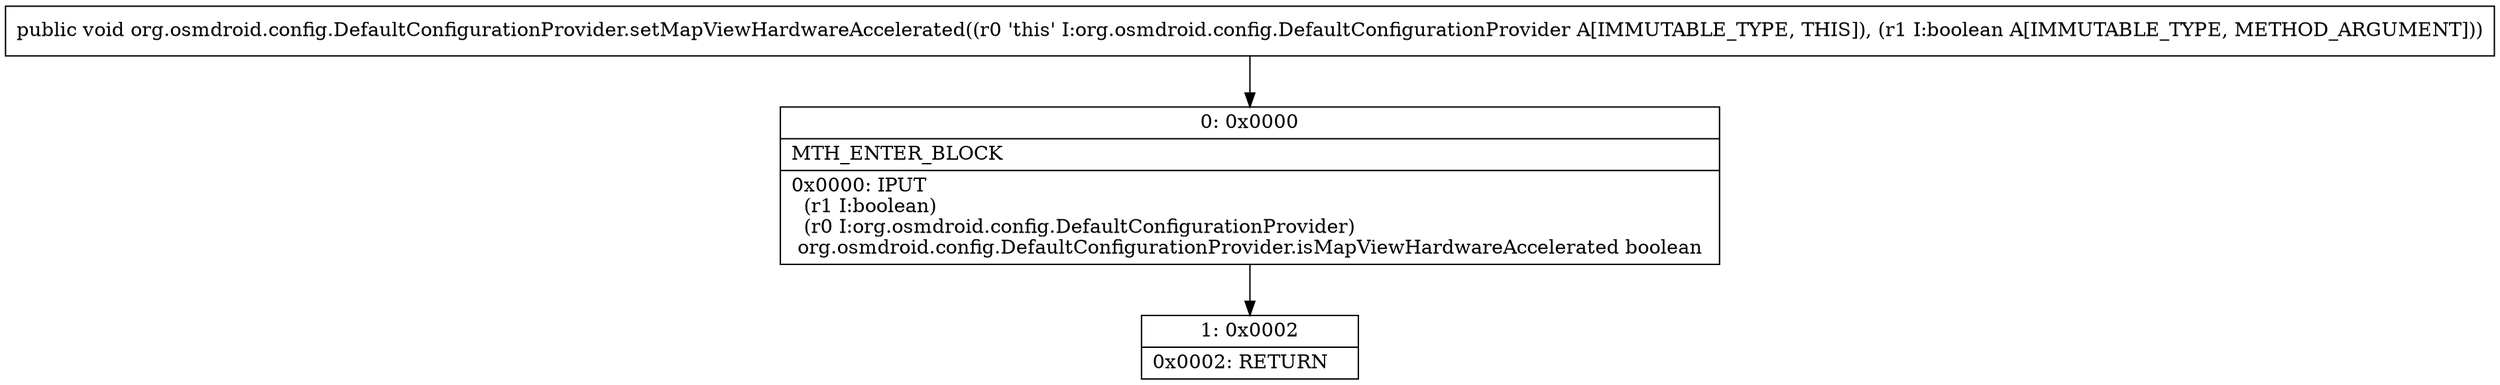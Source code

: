 digraph "CFG fororg.osmdroid.config.DefaultConfigurationProvider.setMapViewHardwareAccelerated(Z)V" {
Node_0 [shape=record,label="{0\:\ 0x0000|MTH_ENTER_BLOCK\l|0x0000: IPUT  \l  (r1 I:boolean)\l  (r0 I:org.osmdroid.config.DefaultConfigurationProvider)\l org.osmdroid.config.DefaultConfigurationProvider.isMapViewHardwareAccelerated boolean \l}"];
Node_1 [shape=record,label="{1\:\ 0x0002|0x0002: RETURN   \l}"];
MethodNode[shape=record,label="{public void org.osmdroid.config.DefaultConfigurationProvider.setMapViewHardwareAccelerated((r0 'this' I:org.osmdroid.config.DefaultConfigurationProvider A[IMMUTABLE_TYPE, THIS]), (r1 I:boolean A[IMMUTABLE_TYPE, METHOD_ARGUMENT])) }"];
MethodNode -> Node_0;
Node_0 -> Node_1;
}

